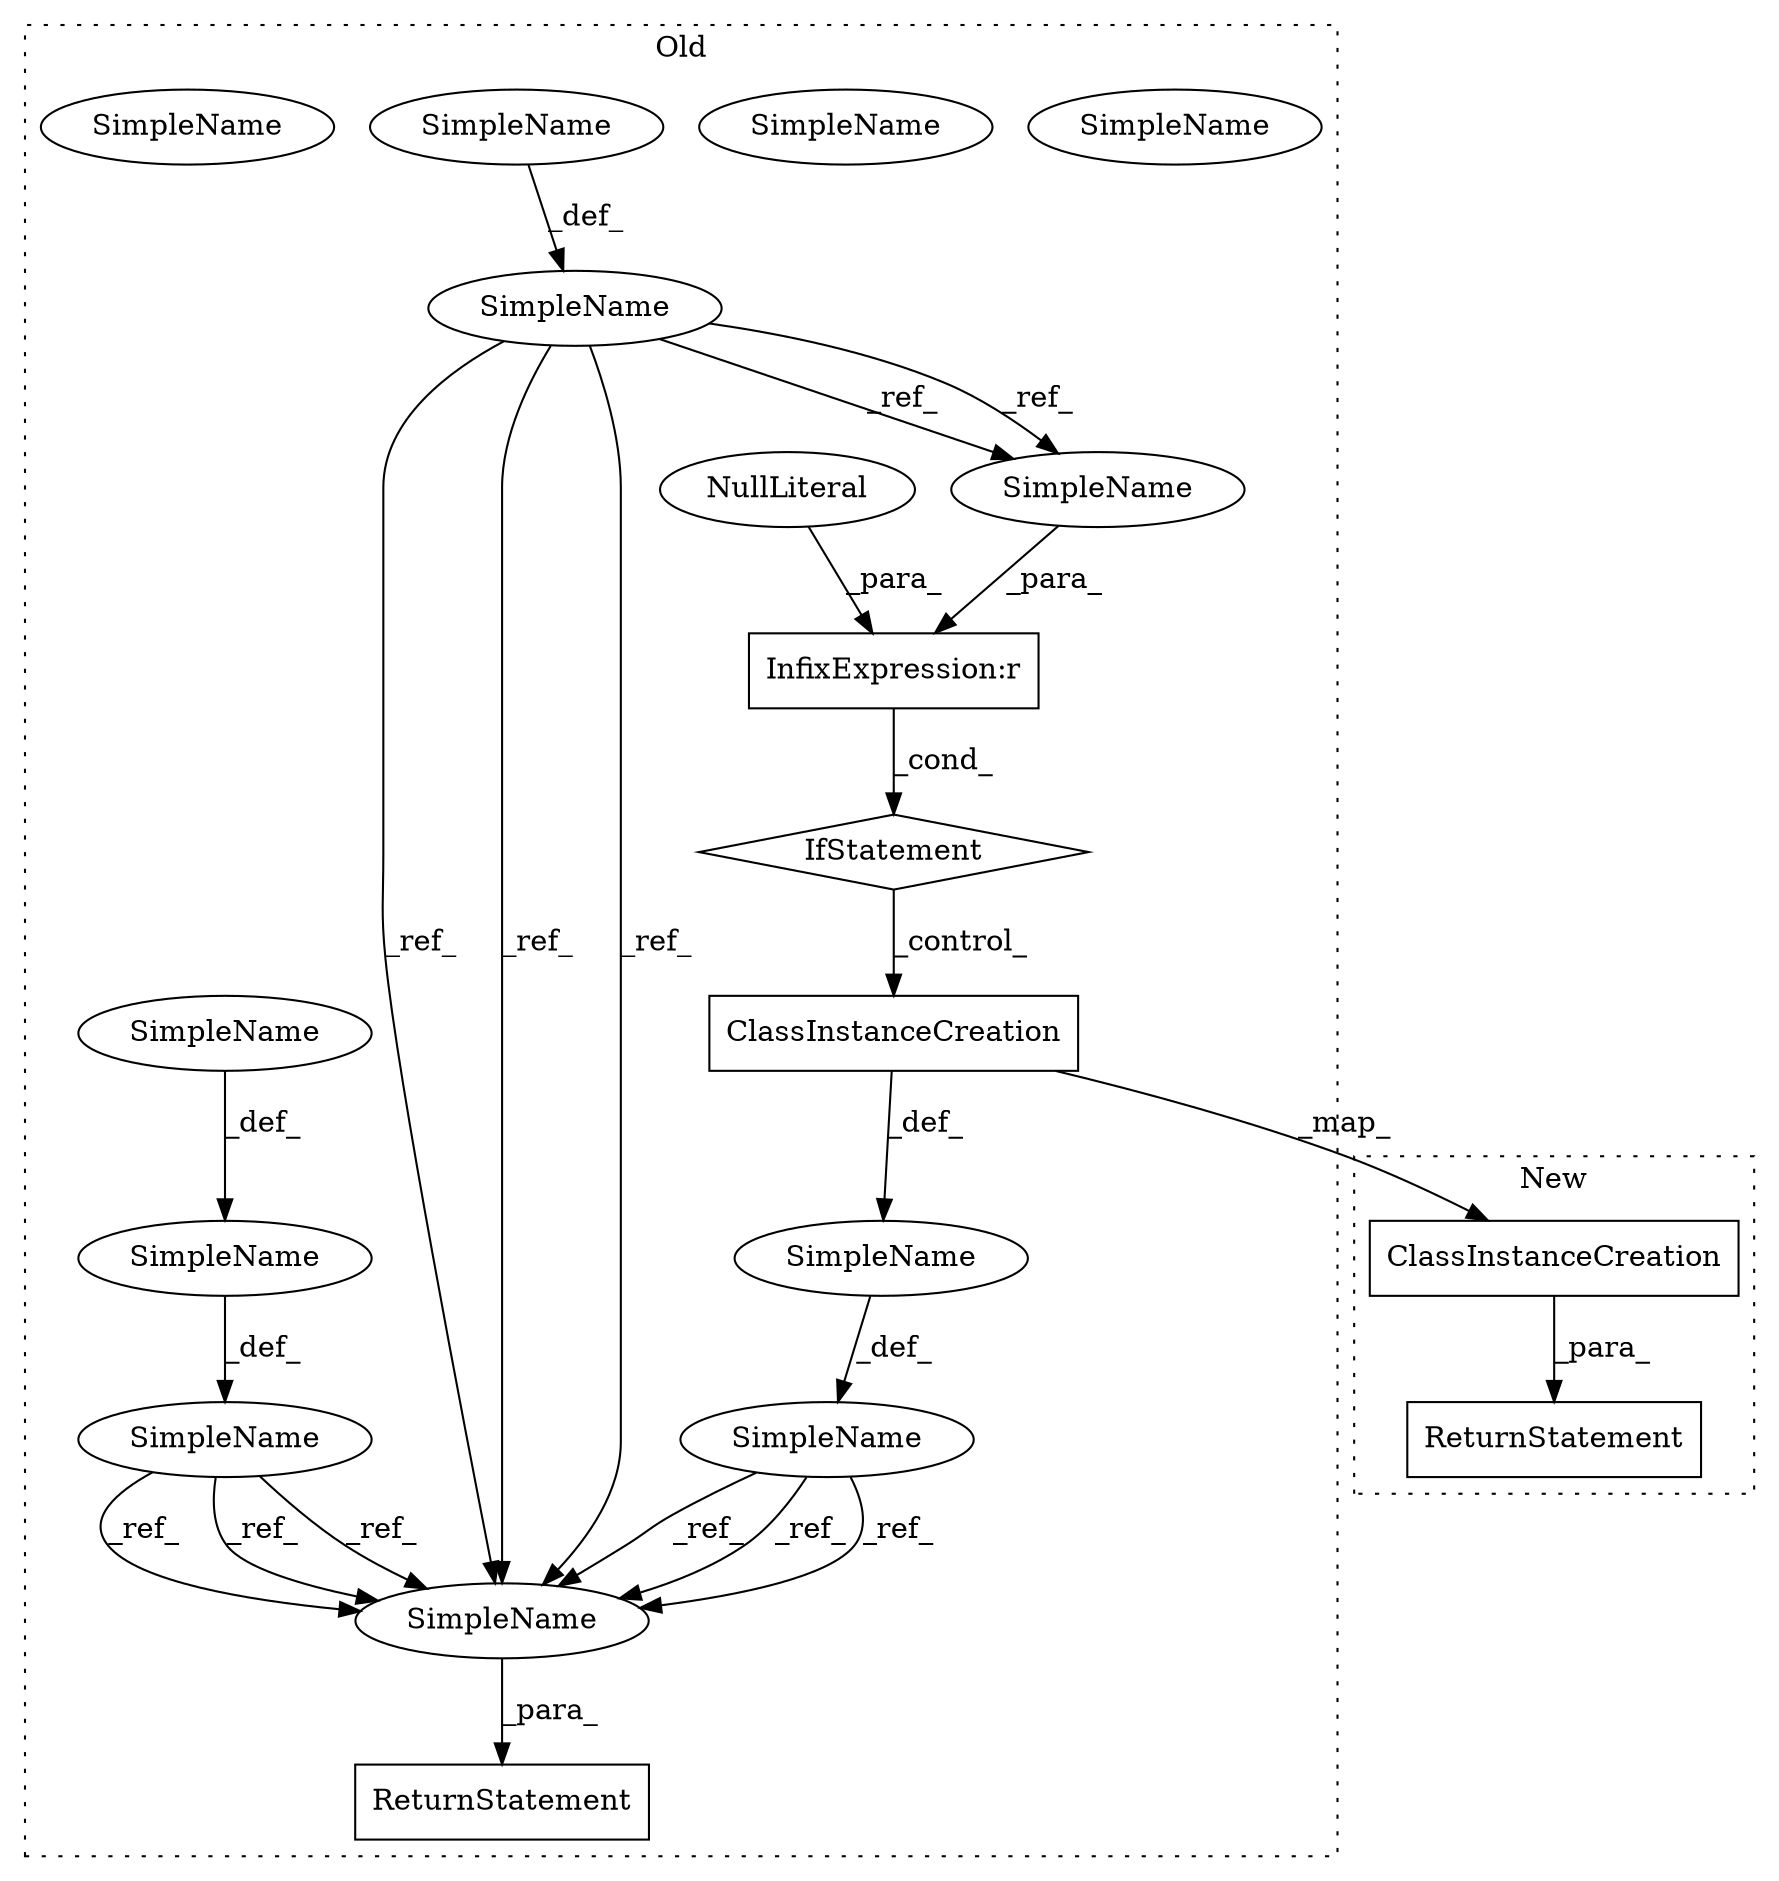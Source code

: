 digraph G {
subgraph cluster0 {
2 [label="ClassInstanceCreation" a="14" s="16042,16088" l="13,1" shape="box"];
3 [label="IfStatement" a="25" s="15639,15657" l="4,2" shape="diamond"];
4 [label="NullLiteral" a="33" s="15653" l="4" shape="ellipse"];
6 [label="ReturnStatement" a="41" s="16150" l="7" shape="box"];
7 [label="SimpleName" a="42" s="15643" l="6" shape="ellipse"];
8 [label="SimpleName" a="42" s="15613" l="6" shape="ellipse"];
9 [label="SimpleName" a="42" s="15702" l="6" shape="ellipse"];
10 [label="SimpleName" a="42" s="16157" l="6" shape="ellipse"];
11 [label="SimpleName" a="42" s="15711" l="9" shape="ellipse"];
12 [label="SimpleName" a="42" s="15643" l="6" shape="ellipse"];
13 [label="SimpleName" a="42" s="16021" l="6" shape="ellipse"];
14 [label="SimpleName" a="42" s="15622" l="9" shape="ellipse"];
15 [label="SimpleName" a="42" s="16030" l="9" shape="ellipse"];
16 [label="SimpleName" a="42" s="15723" l="4" shape="ellipse"];
17 [label="SimpleName" a="42" s="16157" l="6" shape="ellipse"];
18 [label="SimpleName" a="42" s="16157" l="6" shape="ellipse"];
19 [label="InfixExpression:r" a="27" s="15649" l="4" shape="box"];
label = "Old";
style="dotted";
}
subgraph cluster1 {
1 [label="ClassInstanceCreation" a="14" s="15848,15894" l="13,1" shape="box"];
5 [label="ReturnStatement" a="41" s="15841" l="7" shape="box"];
label = "New";
style="dotted";
}
1 -> 5 [label="_para_"];
2 -> 1 [label="_map_"];
2 -> 15 [label="_def_"];
3 -> 2 [label="_control_"];
4 -> 19 [label="_para_"];
8 -> 18 [label="_ref_"];
8 -> 18 [label="_ref_"];
8 -> 12 [label="_ref_"];
8 -> 12 [label="_ref_"];
8 -> 18 [label="_ref_"];
9 -> 18 [label="_ref_"];
9 -> 18 [label="_ref_"];
9 -> 18 [label="_ref_"];
11 -> 9 [label="_def_"];
12 -> 19 [label="_para_"];
13 -> 18 [label="_ref_"];
13 -> 18 [label="_ref_"];
13 -> 18 [label="_ref_"];
14 -> 8 [label="_def_"];
15 -> 13 [label="_def_"];
16 -> 11 [label="_def_"];
18 -> 6 [label="_para_"];
19 -> 3 [label="_cond_"];
}